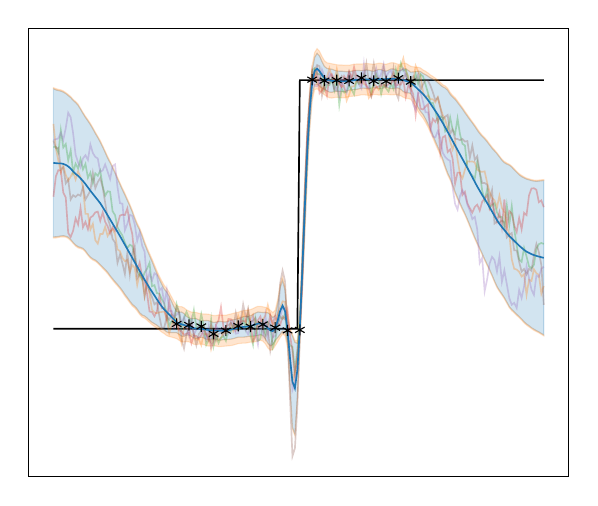 % This file was created with tikzplotlib v0.10.1.
\begin{tikzpicture}

\definecolor{crimson2143940}{RGB}{214,39,40}
\definecolor{darkgray176}{RGB}{176,176,176}
\definecolor{darkorange25512714}{RGB}{255,127,14}
\definecolor{forestgreen4416044}{RGB}{44,160,44}
\definecolor{lightgray204}{RGB}{204,204,204}
\definecolor{mediumpurple148103189}{RGB}{148,103,189}
\definecolor{sienna1408675}{RGB}{140,86,75}
\definecolor{steelblue31119180}{RGB}{31,119,180}

\begin{axis}[
legend cell align={left},
legend style={
  fill opacity=0.8,
  draw opacity=1,
  text opacity=1,
  at={(0.03,0.03)},
  anchor=south west,
  draw=lightgray204
},
ticks=none,
tick align=outside,
tick pos=left,
%title={Heaviside},
x grid style={darkgray176},
xmin=-1.1, xmax=1.09,
xtick style={color=black},
y grid style={darkgray176},
ymin=-0.595, ymax=1.209,
ytick style={color=black}
]
\addplot [semithick, black]
table {%
-1 0
-0.01 0
0 1
0.99 1
};
% \addlegendentry{True Func.}
\path [draw=steelblue31119180, fill=steelblue31119180, opacity=0.2]
(axis cs:-1,0.965)
--(axis cs:-1,0.369)
--(axis cs:-0.99,0.37)
--(axis cs:-0.98,0.371)
--(axis cs:-0.97,0.373)
--(axis cs:-0.96,0.374)
--(axis cs:-0.95,0.372)
--(axis cs:-0.94,0.368)
--(axis cs:-0.93,0.359)
--(axis cs:-0.92,0.347)
--(axis cs:-0.91,0.337)
--(axis cs:-0.9,0.33)
--(axis cs:-0.89,0.327)
--(axis cs:-0.88,0.323)
--(axis cs:-0.87,0.313)
--(axis cs:-0.86,0.299)
--(axis cs:-0.85,0.288)
--(axis cs:-0.84,0.281)
--(axis cs:-0.83,0.276)
--(axis cs:-0.82,0.268)
--(axis cs:-0.81,0.258)
--(axis cs:-0.8,0.248)
--(axis cs:-0.79,0.238)
--(axis cs:-0.78,0.227)
--(axis cs:-0.77,0.213)
--(axis cs:-0.76,0.201)
--(axis cs:-0.75,0.189)
--(axis cs:-0.74,0.178)
--(axis cs:-0.73,0.166)
--(axis cs:-0.72,0.153)
--(axis cs:-0.71,0.138)
--(axis cs:-0.7,0.125)
--(axis cs:-0.69,0.111)
--(axis cs:-0.68,0.098)
--(axis cs:-0.67,0.09)
--(axis cs:-0.66,0.079)
--(axis cs:-0.65,0.064)
--(axis cs:-0.64,0.055)
--(axis cs:-0.63,0.051)
--(axis cs:-0.62,0.043)
--(axis cs:-0.61,0.034)
--(axis cs:-0.6,0.026)
--(axis cs:-0.59,0.02)
--(axis cs:-0.58,0.014)
--(axis cs:-0.57,0.006)
--(axis cs:-0.56,-5.814e-05)
--(axis cs:-0.55,-0.005)
--(axis cs:-0.54,-0.013)
--(axis cs:-0.53,-0.016)
--(axis cs:-0.52,-0.016)
--(axis cs:-0.51,-0.016)
--(axis cs:-0.5,-0.016)
--(axis cs:-0.49,-0.023)
--(axis cs:-0.48,-0.03)
--(axis cs:-0.47,-0.031)
--(axis cs:-0.46,-0.026)
--(axis cs:-0.45,-0.025)
--(axis cs:-0.44,-0.031)
--(axis cs:-0.43,-0.037)
--(axis cs:-0.42,-0.039)
--(axis cs:-0.41,-0.036)
--(axis cs:-0.4,-0.034)
--(axis cs:-0.39,-0.037)
--(axis cs:-0.38,-0.042)
--(axis cs:-0.37,-0.044)
--(axis cs:-0.36,-0.042)
--(axis cs:-0.35,-0.041)
--(axis cs:-0.34,-0.043)
--(axis cs:-0.33,-0.046)
--(axis cs:-0.32,-0.046)
--(axis cs:-0.31,-0.044)
--(axis cs:-0.3,-0.043)
--(axis cs:-0.29,-0.043)
--(axis cs:-0.28,-0.042)
--(axis cs:-0.27,-0.04)
--(axis cs:-0.26,-0.037)
--(axis cs:-0.25,-0.034)
--(axis cs:-0.24,-0.034)
--(axis cs:-0.23,-0.034)
--(axis cs:-0.22,-0.033)
--(axis cs:-0.21,-0.031)
--(axis cs:-0.2,-0.03)
--(axis cs:-0.19,-0.03)
--(axis cs:-0.18,-0.029)
--(axis cs:-0.17,-0.027)
--(axis cs:-0.16,-0.024)
--(axis cs:-0.15,-0.027)
--(axis cs:-0.14,-0.04)
--(axis cs:-0.13,-0.058)
--(axis cs:-0.12,-0.069)
--(axis cs:-0.11,-0.064)
--(axis cs:-0.1,-0.047)
--(axis cs:-0.09,-0.036)
--(axis cs:-0.08,-0.023)
--(axis cs:-0.07,-0.01)
--(axis cs:-0.06,-0.013)
--(axis cs:-0.05,-0.055)
--(axis cs:-0.04,-0.226)
--(axis cs:-0.03,-0.397)
--(axis cs:-0.02,-0.424)
--(axis cs:-0.01,-0.274)
--(axis cs:8.941e-10,-0.044)
--(axis cs:0.01,0.15)
--(axis cs:0.02,0.381)
--(axis cs:0.03,0.617)
--(axis cs:0.04,0.813)
--(axis cs:0.05,0.938)
--(axis cs:0.06,0.983)
--(axis cs:0.07,0.984)
--(axis cs:0.08,0.975)
--(axis cs:0.09,0.969)
--(axis cs:0.1,0.963)
--(axis cs:0.11,0.957)
--(axis cs:0.12,0.952)
--(axis cs:0.13,0.951)
--(axis cs:0.14,0.954)
--(axis cs:0.15,0.955)
--(axis cs:0.16,0.955)
--(axis cs:0.17,0.954)
--(axis cs:0.18,0.954)
--(axis cs:0.19,0.957)
--(axis cs:0.2,0.96)
--(axis cs:0.21,0.961)
--(axis cs:0.22,0.962)
--(axis cs:0.23,0.963)
--(axis cs:0.24,0.965)
--(axis cs:0.25,0.968)
--(axis cs:0.26,0.968)
--(axis cs:0.27,0.966)
--(axis cs:0.28,0.965)
--(axis cs:0.29,0.968)
--(axis cs:0.3,0.97)
--(axis cs:0.31,0.969)
--(axis cs:0.32,0.966)
--(axis cs:0.33,0.966)
--(axis cs:0.34,0.969)
--(axis cs:0.35,0.971)
--(axis cs:0.36,0.969)
--(axis cs:0.37,0.966)
--(axis cs:0.38,0.967)
--(axis cs:0.39,0.969)
--(axis cs:0.4,0.968)
--(axis cs:0.41,0.963)
--(axis cs:0.42,0.954)
--(axis cs:0.43,0.949)
--(axis cs:0.44,0.949)
--(axis cs:0.45,0.947)
--(axis cs:0.46,0.93)
--(axis cs:0.47,0.91)
--(axis cs:0.48,0.89)
--(axis cs:0.49,0.874)
--(axis cs:0.5,0.862)
--(axis cs:0.51,0.844)
--(axis cs:0.52,0.824)
--(axis cs:0.53,0.802)
--(axis cs:0.54,0.778)
--(axis cs:0.55,0.754)
--(axis cs:0.56,0.731)
--(axis cs:0.57,0.708)
--(axis cs:0.58,0.682)
--(axis cs:0.59,0.652)
--(axis cs:0.6,0.626)
--(axis cs:0.61,0.605)
--(axis cs:0.62,0.579)
--(axis cs:0.63,0.551)
--(axis cs:0.64,0.527)
--(axis cs:0.65,0.505)
--(axis cs:0.66,0.483)
--(axis cs:0.67,0.463)
--(axis cs:0.68,0.44)
--(axis cs:0.69,0.416)
--(axis cs:0.7,0.391)
--(axis cs:0.71,0.367)
--(axis cs:0.72,0.345)
--(axis cs:0.73,0.324)
--(axis cs:0.74,0.302)
--(axis cs:0.75,0.28)
--(axis cs:0.76,0.259)
--(axis cs:0.77,0.238)
--(axis cs:0.78,0.216)
--(axis cs:0.79,0.192)
--(axis cs:0.8,0.17)
--(axis cs:0.81,0.154)
--(axis cs:0.82,0.14)
--(axis cs:0.83,0.125)
--(axis cs:0.84,0.107)
--(axis cs:0.85,0.089)
--(axis cs:0.86,0.077)
--(axis cs:0.87,0.068)
--(axis cs:0.88,0.058)
--(axis cs:0.89,0.049)
--(axis cs:0.9,0.039)
--(axis cs:0.91,0.028)
--(axis cs:0.92,0.019)
--(axis cs:0.93,0.012)
--(axis cs:0.94,0.004)
--(axis cs:0.95,-0.002)
--(axis cs:0.96,-0.008)
--(axis cs:0.97,-0.013)
--(axis cs:0.98,-0.019)
--(axis cs:0.99,-0.025)
--(axis cs:0.99,0.596)
--(axis cs:0.99,0.596)
--(axis cs:0.98,0.595)
--(axis cs:0.97,0.594)
--(axis cs:0.96,0.593)
--(axis cs:0.95,0.594)
--(axis cs:0.94,0.596)
--(axis cs:0.93,0.599)
--(axis cs:0.92,0.602)
--(axis cs:0.91,0.607)
--(axis cs:0.9,0.612)
--(axis cs:0.89,0.619)
--(axis cs:0.88,0.629)
--(axis cs:0.87,0.639)
--(axis cs:0.86,0.65)
--(axis cs:0.85,0.658)
--(axis cs:0.84,0.662)
--(axis cs:0.83,0.668)
--(axis cs:0.82,0.678)
--(axis cs:0.81,0.691)
--(axis cs:0.8,0.704)
--(axis cs:0.79,0.715)
--(axis cs:0.78,0.726)
--(axis cs:0.77,0.739)
--(axis cs:0.76,0.752)
--(axis cs:0.75,0.764)
--(axis cs:0.74,0.774)
--(axis cs:0.73,0.785)
--(axis cs:0.72,0.799)
--(axis cs:0.71,0.814)
--(axis cs:0.7,0.828)
--(axis cs:0.69,0.841)
--(axis cs:0.68,0.855)
--(axis cs:0.67,0.869)
--(axis cs:0.66,0.884)
--(axis cs:0.65,0.897)
--(axis cs:0.64,0.91)
--(axis cs:0.63,0.923)
--(axis cs:0.62,0.932)
--(axis cs:0.61,0.943)
--(axis cs:0.6,0.959)
--(axis cs:0.59,0.968)
--(axis cs:0.58,0.973)
--(axis cs:0.57,0.981)
--(axis cs:0.56,0.99)
--(axis cs:0.55,0.998)
--(axis cs:0.54,1.004)
--(axis cs:0.53,1.009)
--(axis cs:0.52,1.016)
--(axis cs:0.51,1.022)
--(axis cs:0.5,1.027)
--(axis cs:0.49,1.034)
--(axis cs:0.48,1.036)
--(axis cs:0.47,1.034)
--(axis cs:0.46,1.033)
--(axis cs:0.45,1.032)
--(axis cs:0.44,1.039)
--(axis cs:0.43,1.046)
--(axis cs:0.42,1.045)
--(axis cs:0.41,1.039)
--(axis cs:0.4,1.037)
--(axis cs:0.39,1.04)
--(axis cs:0.38,1.045)
--(axis cs:0.37,1.045)
--(axis cs:0.36,1.04)
--(axis cs:0.35,1.036)
--(axis cs:0.34,1.038)
--(axis cs:0.33,1.042)
--(axis cs:0.32,1.043)
--(axis cs:0.31,1.039)
--(axis cs:0.3,1.036)
--(axis cs:0.29,1.037)
--(axis cs:0.28,1.04)
--(axis cs:0.27,1.041)
--(axis cs:0.26,1.039)
--(axis cs:0.25,1.038)
--(axis cs:0.24,1.039)
--(axis cs:0.23,1.039)
--(axis cs:0.22,1.038)
--(axis cs:0.21,1.036)
--(axis cs:0.2,1.034)
--(axis cs:0.19,1.034)
--(axis cs:0.18,1.035)
--(axis cs:0.17,1.036)
--(axis cs:0.16,1.036)
--(axis cs:0.15,1.037)
--(axis cs:0.14,1.04)
--(axis cs:0.13,1.044)
--(axis cs:0.12,1.045)
--(axis cs:0.11,1.047)
--(axis cs:0.1,1.055)
--(axis cs:0.09,1.074)
--(axis cs:0.08,1.097)
--(axis cs:0.07,1.108)
--(axis cs:0.06,1.091)
--(axis cs:0.05,1.038)
--(axis cs:0.04,0.949)
--(axis cs:0.03,0.803)
--(axis cs:0.02,0.586)
--(axis cs:0.01,0.318)
--(axis cs:8.941e-10,0.05)
--(axis cs:-0.01,-0.059)
--(axis cs:-0.02,-0.055)
--(axis cs:-0.03,-0.029)
--(axis cs:-0.04,-0.01)
--(axis cs:-0.05,0.04)
--(axis cs:-0.06,0.154)
--(axis cs:-0.07,0.195)
--(axis cs:-0.08,0.164)
--(axis cs:-0.09,0.1)
--(axis cs:-0.1,0.052)
--(axis cs:-0.11,0.045)
--(axis cs:-0.12,0.056)
--(axis cs:-0.13,0.064)
--(axis cs:-0.14,0.065)
--(axis cs:-0.15,0.065)
--(axis cs:-0.16,0.066)
--(axis cs:-0.17,0.067)
--(axis cs:-0.18,0.063)
--(axis cs:-0.19,0.057)
--(axis cs:-0.2,0.052)
--(axis cs:-0.21,0.05)
--(axis cs:-0.22,0.049)
--(axis cs:-0.23,0.048)
--(axis cs:-0.24,0.044)
--(axis cs:-0.25,0.04)
--(axis cs:-0.26,0.038)
--(axis cs:-0.27,0.036)
--(axis cs:-0.28,0.034)
--(axis cs:-0.29,0.03)
--(axis cs:-0.3,0.027)
--(axis cs:-0.31,0.027)
--(axis cs:-0.32,0.029)
--(axis cs:-0.33,0.029)
--(axis cs:-0.34,0.026)
--(axis cs:-0.35,0.025)
--(axis cs:-0.36,0.028)
--(axis cs:-0.37,0.032)
--(axis cs:-0.38,0.033)
--(axis cs:-0.39,0.032)
--(axis cs:-0.4,0.032)
--(axis cs:-0.41,0.035)
--(axis cs:-0.42,0.04)
--(axis cs:-0.43,0.041)
--(axis cs:-0.44,0.04)
--(axis cs:-0.45,0.043)
--(axis cs:-0.46,0.05)
--(axis cs:-0.47,0.061)
--(axis cs:-0.48,0.067)
--(axis cs:-0.49,0.066)
--(axis cs:-0.5,0.069)
--(axis cs:-0.51,0.087)
--(axis cs:-0.52,0.108)
--(axis cs:-0.53,0.13)
--(axis cs:-0.54,0.147)
--(axis cs:-0.55,0.159)
--(axis cs:-0.56,0.178)
--(axis cs:-0.57,0.199)
--(axis cs:-0.58,0.221)
--(axis cs:-0.59,0.246)
--(axis cs:-0.6,0.271)
--(axis cs:-0.61,0.294)
--(axis cs:-0.62,0.317)
--(axis cs:-0.63,0.342)
--(axis cs:-0.64,0.372)
--(axis cs:-0.65,0.397)
--(axis cs:-0.66,0.417)
--(axis cs:-0.67,0.442)
--(axis cs:-0.68,0.47)
--(axis cs:-0.69,0.494)
--(axis cs:-0.7,0.516)
--(axis cs:-0.71,0.538)
--(axis cs:-0.72,0.559)
--(axis cs:-0.73,0.581)
--(axis cs:-0.74,0.603)
--(axis cs:-0.75,0.626)
--(axis cs:-0.76,0.648)
--(axis cs:-0.77,0.668)
--(axis cs:-0.78,0.687)
--(axis cs:-0.79,0.709)
--(axis cs:-0.8,0.731)
--(axis cs:-0.81,0.751)
--(axis cs:-0.82,0.769)
--(axis cs:-0.83,0.786)
--(axis cs:-0.84,0.804)
--(axis cs:-0.85,0.821)
--(axis cs:-0.86,0.836)
--(axis cs:-0.87,0.85)
--(axis cs:-0.88,0.866)
--(axis cs:-0.89,0.883)
--(axis cs:-0.9,0.899)
--(axis cs:-0.91,0.91)
--(axis cs:-0.92,0.919)
--(axis cs:-0.93,0.93)
--(axis cs:-0.94,0.938)
--(axis cs:-0.95,0.946)
--(axis cs:-0.96,0.952)
--(axis cs:-0.97,0.956)
--(axis cs:-0.98,0.958)
--(axis cs:-0.99,0.961)
--(axis cs:-1,0.965)
--cycle;
\addlegendimage{area legend, draw=steelblue31119180, fill=steelblue31119180, opacity=0.2}
% \addlegendentry{Epistemic}

\path [draw=darkorange25512714, fill=darkorange25512714, opacity=0.2]
(axis cs:-1,0.365)
--(axis cs:-1,0.369)
--(axis cs:-0.99,0.37)
--(axis cs:-0.98,0.371)
--(axis cs:-0.97,0.373)
--(axis cs:-0.96,0.374)
--(axis cs:-0.95,0.372)
--(axis cs:-0.94,0.368)
--(axis cs:-0.93,0.359)
--(axis cs:-0.92,0.347)
--(axis cs:-0.91,0.337)
--(axis cs:-0.9,0.33)
--(axis cs:-0.89,0.327)
--(axis cs:-0.88,0.323)
--(axis cs:-0.87,0.313)
--(axis cs:-0.86,0.299)
--(axis cs:-0.85,0.288)
--(axis cs:-0.84,0.281)
--(axis cs:-0.83,0.276)
--(axis cs:-0.82,0.268)
--(axis cs:-0.81,0.258)
--(axis cs:-0.8,0.248)
--(axis cs:-0.79,0.238)
--(axis cs:-0.78,0.227)
--(axis cs:-0.77,0.213)
--(axis cs:-0.76,0.201)
--(axis cs:-0.75,0.189)
--(axis cs:-0.74,0.178)
--(axis cs:-0.73,0.166)
--(axis cs:-0.72,0.153)
--(axis cs:-0.71,0.138)
--(axis cs:-0.7,0.125)
--(axis cs:-0.69,0.111)
--(axis cs:-0.68,0.098)
--(axis cs:-0.67,0.09)
--(axis cs:-0.66,0.079)
--(axis cs:-0.65,0.064)
--(axis cs:-0.64,0.055)
--(axis cs:-0.63,0.051)
--(axis cs:-0.62,0.043)
--(axis cs:-0.61,0.034)
--(axis cs:-0.6,0.026)
--(axis cs:-0.59,0.02)
--(axis cs:-0.58,0.014)
--(axis cs:-0.57,0.006)
--(axis cs:-0.56,-5.814e-05)
--(axis cs:-0.55,-0.005)
--(axis cs:-0.54,-0.013)
--(axis cs:-0.53,-0.016)
--(axis cs:-0.52,-0.016)
--(axis cs:-0.51,-0.016)
--(axis cs:-0.5,-0.016)
--(axis cs:-0.49,-0.023)
--(axis cs:-0.48,-0.03)
--(axis cs:-0.47,-0.031)
--(axis cs:-0.46,-0.026)
--(axis cs:-0.45,-0.025)
--(axis cs:-0.44,-0.031)
--(axis cs:-0.43,-0.037)
--(axis cs:-0.42,-0.039)
--(axis cs:-0.41,-0.036)
--(axis cs:-0.4,-0.034)
--(axis cs:-0.39,-0.037)
--(axis cs:-0.38,-0.042)
--(axis cs:-0.37,-0.044)
--(axis cs:-0.36,-0.042)
--(axis cs:-0.35,-0.041)
--(axis cs:-0.34,-0.043)
--(axis cs:-0.33,-0.046)
--(axis cs:-0.32,-0.046)
--(axis cs:-0.31,-0.044)
--(axis cs:-0.3,-0.043)
--(axis cs:-0.29,-0.043)
--(axis cs:-0.28,-0.042)
--(axis cs:-0.27,-0.04)
--(axis cs:-0.26,-0.037)
--(axis cs:-0.25,-0.034)
--(axis cs:-0.24,-0.034)
--(axis cs:-0.23,-0.034)
--(axis cs:-0.22,-0.033)
--(axis cs:-0.21,-0.031)
--(axis cs:-0.2,-0.03)
--(axis cs:-0.19,-0.03)
--(axis cs:-0.18,-0.029)
--(axis cs:-0.17,-0.027)
--(axis cs:-0.16,-0.024)
--(axis cs:-0.15,-0.027)
--(axis cs:-0.14,-0.04)
--(axis cs:-0.13,-0.058)
--(axis cs:-0.12,-0.069)
--(axis cs:-0.11,-0.064)
--(axis cs:-0.1,-0.047)
--(axis cs:-0.09,-0.036)
--(axis cs:-0.08,-0.023)
--(axis cs:-0.07,-0.01)
--(axis cs:-0.06,-0.013)
--(axis cs:-0.05,-0.055)
--(axis cs:-0.04,-0.226)
--(axis cs:-0.03,-0.397)
--(axis cs:-0.02,-0.424)
--(axis cs:-0.01,-0.274)
--(axis cs:8.941e-10,-0.044)
--(axis cs:0.01,0.15)
--(axis cs:0.02,0.381)
--(axis cs:0.03,0.617)
--(axis cs:0.04,0.813)
--(axis cs:0.05,0.938)
--(axis cs:0.06,0.983)
--(axis cs:0.07,0.984)
--(axis cs:0.08,0.975)
--(axis cs:0.09,0.969)
--(axis cs:0.1,0.963)
--(axis cs:0.11,0.957)
--(axis cs:0.12,0.952)
--(axis cs:0.13,0.951)
--(axis cs:0.14,0.954)
--(axis cs:0.15,0.955)
--(axis cs:0.16,0.955)
--(axis cs:0.17,0.954)
--(axis cs:0.18,0.954)
--(axis cs:0.19,0.957)
--(axis cs:0.2,0.96)
--(axis cs:0.21,0.961)
--(axis cs:0.22,0.962)
--(axis cs:0.23,0.963)
--(axis cs:0.24,0.965)
--(axis cs:0.25,0.968)
--(axis cs:0.26,0.968)
--(axis cs:0.27,0.966)
--(axis cs:0.28,0.965)
--(axis cs:0.29,0.968)
--(axis cs:0.3,0.97)
--(axis cs:0.31,0.969)
--(axis cs:0.32,0.966)
--(axis cs:0.33,0.966)
--(axis cs:0.34,0.969)
--(axis cs:0.35,0.971)
--(axis cs:0.36,0.969)
--(axis cs:0.37,0.966)
--(axis cs:0.38,0.967)
--(axis cs:0.39,0.969)
--(axis cs:0.4,0.968)
--(axis cs:0.41,0.963)
--(axis cs:0.42,0.954)
--(axis cs:0.43,0.949)
--(axis cs:0.44,0.949)
--(axis cs:0.45,0.947)
--(axis cs:0.46,0.93)
--(axis cs:0.47,0.91)
--(axis cs:0.48,0.89)
--(axis cs:0.49,0.874)
--(axis cs:0.5,0.862)
--(axis cs:0.51,0.844)
--(axis cs:0.52,0.824)
--(axis cs:0.53,0.802)
--(axis cs:0.54,0.778)
--(axis cs:0.55,0.754)
--(axis cs:0.56,0.731)
--(axis cs:0.57,0.708)
--(axis cs:0.58,0.682)
--(axis cs:0.59,0.652)
--(axis cs:0.6,0.626)
--(axis cs:0.61,0.605)
--(axis cs:0.62,0.579)
--(axis cs:0.63,0.551)
--(axis cs:0.64,0.527)
--(axis cs:0.65,0.505)
--(axis cs:0.66,0.483)
--(axis cs:0.67,0.463)
--(axis cs:0.68,0.44)
--(axis cs:0.69,0.416)
--(axis cs:0.7,0.391)
--(axis cs:0.71,0.367)
--(axis cs:0.72,0.345)
--(axis cs:0.73,0.324)
--(axis cs:0.74,0.302)
--(axis cs:0.75,0.28)
--(axis cs:0.76,0.259)
--(axis cs:0.77,0.238)
--(axis cs:0.78,0.216)
--(axis cs:0.79,0.192)
--(axis cs:0.8,0.17)
--(axis cs:0.81,0.154)
--(axis cs:0.82,0.14)
--(axis cs:0.83,0.125)
--(axis cs:0.84,0.107)
--(axis cs:0.85,0.089)
--(axis cs:0.86,0.077)
--(axis cs:0.87,0.068)
--(axis cs:0.88,0.058)
--(axis cs:0.89,0.049)
--(axis cs:0.9,0.039)
--(axis cs:0.91,0.028)
--(axis cs:0.92,0.019)
--(axis cs:0.93,0.012)
--(axis cs:0.94,0.004)
--(axis cs:0.95,-0.002)
--(axis cs:0.96,-0.008)
--(axis cs:0.97,-0.013)
--(axis cs:0.98,-0.019)
--(axis cs:0.99,-0.025)
--(axis cs:0.99,-0.029)
--(axis cs:0.99,-0.029)
--(axis cs:0.98,-0.023)
--(axis cs:0.97,-0.017)
--(axis cs:0.96,-0.012)
--(axis cs:0.95,-0.007)
--(axis cs:0.94,-0.0)
--(axis cs:0.93,0.007)
--(axis cs:0.92,0.014)
--(axis cs:0.91,0.023)
--(axis cs:0.9,0.034)
--(axis cs:0.89,0.044)
--(axis cs:0.88,0.053)
--(axis cs:0.87,0.063)
--(axis cs:0.86,0.072)
--(axis cs:0.85,0.084)
--(axis cs:0.84,0.102)
--(axis cs:0.83,0.12)
--(axis cs:0.82,0.135)
--(axis cs:0.81,0.149)
--(axis cs:0.8,0.165)
--(axis cs:0.79,0.187)
--(axis cs:0.78,0.211)
--(axis cs:0.77,0.233)
--(axis cs:0.76,0.254)
--(axis cs:0.75,0.275)
--(axis cs:0.74,0.297)
--(axis cs:0.73,0.319)
--(axis cs:0.72,0.339)
--(axis cs:0.71,0.361)
--(axis cs:0.7,0.385)
--(axis cs:0.69,0.41)
--(axis cs:0.68,0.434)
--(axis cs:0.67,0.457)
--(axis cs:0.66,0.477)
--(axis cs:0.65,0.499)
--(axis cs:0.64,0.52)
--(axis cs:0.63,0.544)
--(axis cs:0.62,0.572)
--(axis cs:0.61,0.598)
--(axis cs:0.6,0.618)
--(axis cs:0.59,0.644)
--(axis cs:0.58,0.673)
--(axis cs:0.57,0.699)
--(axis cs:0.56,0.721)
--(axis cs:0.55,0.743)
--(axis cs:0.54,0.767)
--(axis cs:0.53,0.79)
--(axis cs:0.52,0.811)
--(axis cs:0.51,0.83)
--(axis cs:0.5,0.847)
--(axis cs:0.49,0.859)
--(axis cs:0.48,0.874)
--(axis cs:0.47,0.892)
--(axis cs:0.46,0.909)
--(axis cs:0.45,0.923)
--(axis cs:0.44,0.926)
--(axis cs:0.43,0.927)
--(axis cs:0.42,0.931)
--(axis cs:0.41,0.937)
--(axis cs:0.4,0.94)
--(axis cs:0.39,0.942)
--(axis cs:0.38,0.941)
--(axis cs:0.37,0.941)
--(axis cs:0.36,0.942)
--(axis cs:0.35,0.943)
--(axis cs:0.34,0.942)
--(axis cs:0.33,0.941)
--(axis cs:0.32,0.94)
--(axis cs:0.31,0.942)
--(axis cs:0.3,0.942)
--(axis cs:0.29,0.941)
--(axis cs:0.28,0.939)
--(axis cs:0.27,0.94)
--(axis cs:0.26,0.941)
--(axis cs:0.25,0.941)
--(axis cs:0.24,0.939)
--(axis cs:0.23,0.937)
--(axis cs:0.22,0.936)
--(axis cs:0.21,0.935)
--(axis cs:0.2,0.934)
--(axis cs:0.19,0.931)
--(axis cs:0.18,0.929)
--(axis cs:0.17,0.929)
--(axis cs:0.16,0.93)
--(axis cs:0.15,0.931)
--(axis cs:0.14,0.93)
--(axis cs:0.13,0.928)
--(axis cs:0.12,0.929)
--(axis cs:0.11,0.934)
--(axis cs:0.1,0.941)
--(axis cs:0.09,0.948)
--(axis cs:0.08,0.957)
--(axis cs:0.07,0.965)
--(axis cs:0.06,0.962)
--(axis cs:0.05,0.916)
--(axis cs:0.04,0.796)
--(axis cs:0.03,0.603)
--(axis cs:0.02,0.369)
--(axis cs:0.01,0.136)
--(axis cs:8.941e-10,-0.067)
--(axis cs:-0.01,-0.285)
--(axis cs:-0.02,-0.431)
--(axis cs:-0.03,-0.404)
--(axis cs:-0.04,-0.237)
--(axis cs:-0.05,-0.077)
--(axis cs:-0.06,-0.028)
--(axis cs:-0.07,-0.022)
--(axis cs:-0.08,-0.036)
--(axis cs:-0.09,-0.053)
--(axis cs:-0.1,-0.069)
--(axis cs:-0.11,-0.084)
--(axis cs:-0.12,-0.087)
--(axis cs:-0.13,-0.077)
--(axis cs:-0.14,-0.061)
--(axis cs:-0.15,-0.05)
--(axis cs:-0.16,-0.047)
--(axis cs:-0.17,-0.049)
--(axis cs:-0.18,-0.052)
--(axis cs:-0.19,-0.054)
--(axis cs:-0.2,-0.054)
--(axis cs:-0.21,-0.056)
--(axis cs:-0.22,-0.058)
--(axis cs:-0.23,-0.058)
--(axis cs:-0.24,-0.059)
--(axis cs:-0.25,-0.06)
--(axis cs:-0.26,-0.063)
--(axis cs:-0.27,-0.066)
--(axis cs:-0.28,-0.068)
--(axis cs:-0.29,-0.069)
--(axis cs:-0.3,-0.07)
--(axis cs:-0.31,-0.071)
--(axis cs:-0.32,-0.072)
--(axis cs:-0.33,-0.072)
--(axis cs:-0.34,-0.07)
--(axis cs:-0.35,-0.069)
--(axis cs:-0.36,-0.069)
--(axis cs:-0.37,-0.07)
--(axis cs:-0.38,-0.068)
--(axis cs:-0.39,-0.064)
--(axis cs:-0.4,-0.062)
--(axis cs:-0.41,-0.062)
--(axis cs:-0.42,-0.064)
--(axis cs:-0.43,-0.063)
--(axis cs:-0.44,-0.057)
--(axis cs:-0.45,-0.053)
--(axis cs:-0.46,-0.052)
--(axis cs:-0.47,-0.054)
--(axis cs:-0.48,-0.052)
--(axis cs:-0.49,-0.047)
--(axis cs:-0.5,-0.04)
--(axis cs:-0.51,-0.037)
--(axis cs:-0.52,-0.034)
--(axis cs:-0.53,-0.032)
--(axis cs:-0.54,-0.028)
--(axis cs:-0.55,-0.02)
--(axis cs:-0.56,-0.014)
--(axis cs:-0.57,-0.006)
--(axis cs:-0.58,0.002)
--(axis cs:-0.59,0.009)
--(axis cs:-0.6,0.016)
--(axis cs:-0.61,0.025)
--(axis cs:-0.62,0.034)
--(axis cs:-0.63,0.042)
--(axis cs:-0.64,0.047)
--(axis cs:-0.65,0.057)
--(axis cs:-0.66,0.071)
--(axis cs:-0.67,0.083)
--(axis cs:-0.68,0.091)
--(axis cs:-0.69,0.104)
--(axis cs:-0.7,0.118)
--(axis cs:-0.71,0.131)
--(axis cs:-0.72,0.146)
--(axis cs:-0.73,0.16)
--(axis cs:-0.74,0.172)
--(axis cs:-0.75,0.183)
--(axis cs:-0.76,0.195)
--(axis cs:-0.77,0.208)
--(axis cs:-0.78,0.221)
--(axis cs:-0.79,0.232)
--(axis cs:-0.8,0.242)
--(axis cs:-0.81,0.253)
--(axis cs:-0.82,0.263)
--(axis cs:-0.83,0.271)
--(axis cs:-0.84,0.276)
--(axis cs:-0.85,0.283)
--(axis cs:-0.86,0.295)
--(axis cs:-0.87,0.308)
--(axis cs:-0.88,0.318)
--(axis cs:-0.89,0.322)
--(axis cs:-0.9,0.325)
--(axis cs:-0.91,0.332)
--(axis cs:-0.92,0.343)
--(axis cs:-0.93,0.354)
--(axis cs:-0.94,0.363)
--(axis cs:-0.95,0.368)
--(axis cs:-0.96,0.369)
--(axis cs:-0.97,0.369)
--(axis cs:-0.98,0.367)
--(axis cs:-0.99,0.365)
--(axis cs:-1,0.365)
--cycle;
\addlegendimage{area legend, draw=darkorange25512714, fill=darkorange25512714, opacity=0.2}
% \addlegendentry{Aleatoric}

\path [draw=darkorange25512714, fill=darkorange25512714, opacity=0.2]
(axis cs:-1,0.97)
--(axis cs:-1,0.965)
--(axis cs:-0.99,0.961)
--(axis cs:-0.98,0.958)
--(axis cs:-0.97,0.956)
--(axis cs:-0.96,0.952)
--(axis cs:-0.95,0.946)
--(axis cs:-0.94,0.938)
--(axis cs:-0.93,0.93)
--(axis cs:-0.92,0.919)
--(axis cs:-0.91,0.91)
--(axis cs:-0.9,0.899)
--(axis cs:-0.89,0.883)
--(axis cs:-0.88,0.866)
--(axis cs:-0.87,0.85)
--(axis cs:-0.86,0.836)
--(axis cs:-0.85,0.821)
--(axis cs:-0.84,0.804)
--(axis cs:-0.83,0.786)
--(axis cs:-0.82,0.769)
--(axis cs:-0.81,0.751)
--(axis cs:-0.8,0.731)
--(axis cs:-0.79,0.709)
--(axis cs:-0.78,0.687)
--(axis cs:-0.77,0.668)
--(axis cs:-0.76,0.648)
--(axis cs:-0.75,0.626)
--(axis cs:-0.74,0.603)
--(axis cs:-0.73,0.581)
--(axis cs:-0.72,0.559)
--(axis cs:-0.71,0.538)
--(axis cs:-0.7,0.516)
--(axis cs:-0.69,0.494)
--(axis cs:-0.68,0.47)
--(axis cs:-0.67,0.442)
--(axis cs:-0.66,0.417)
--(axis cs:-0.65,0.397)
--(axis cs:-0.64,0.372)
--(axis cs:-0.63,0.342)
--(axis cs:-0.62,0.317)
--(axis cs:-0.61,0.294)
--(axis cs:-0.6,0.271)
--(axis cs:-0.59,0.246)
--(axis cs:-0.58,0.221)
--(axis cs:-0.57,0.199)
--(axis cs:-0.56,0.178)
--(axis cs:-0.55,0.159)
--(axis cs:-0.54,0.147)
--(axis cs:-0.53,0.13)
--(axis cs:-0.52,0.108)
--(axis cs:-0.51,0.087)
--(axis cs:-0.5,0.069)
--(axis cs:-0.49,0.066)
--(axis cs:-0.48,0.067)
--(axis cs:-0.47,0.061)
--(axis cs:-0.46,0.05)
--(axis cs:-0.45,0.043)
--(axis cs:-0.44,0.04)
--(axis cs:-0.43,0.041)
--(axis cs:-0.42,0.04)
--(axis cs:-0.41,0.035)
--(axis cs:-0.4,0.032)
--(axis cs:-0.39,0.032)
--(axis cs:-0.38,0.033)
--(axis cs:-0.37,0.032)
--(axis cs:-0.36,0.028)
--(axis cs:-0.35,0.025)
--(axis cs:-0.34,0.026)
--(axis cs:-0.33,0.029)
--(axis cs:-0.32,0.029)
--(axis cs:-0.31,0.027)
--(axis cs:-0.3,0.027)
--(axis cs:-0.29,0.03)
--(axis cs:-0.28,0.034)
--(axis cs:-0.27,0.036)
--(axis cs:-0.26,0.038)
--(axis cs:-0.25,0.04)
--(axis cs:-0.24,0.044)
--(axis cs:-0.23,0.048)
--(axis cs:-0.22,0.049)
--(axis cs:-0.21,0.05)
--(axis cs:-0.2,0.052)
--(axis cs:-0.19,0.057)
--(axis cs:-0.18,0.063)
--(axis cs:-0.17,0.067)
--(axis cs:-0.16,0.066)
--(axis cs:-0.15,0.065)
--(axis cs:-0.14,0.065)
--(axis cs:-0.13,0.064)
--(axis cs:-0.12,0.056)
--(axis cs:-0.11,0.045)
--(axis cs:-0.1,0.052)
--(axis cs:-0.09,0.1)
--(axis cs:-0.08,0.164)
--(axis cs:-0.07,0.195)
--(axis cs:-0.06,0.154)
--(axis cs:-0.05,0.04)
--(axis cs:-0.04,-0.01)
--(axis cs:-0.03,-0.029)
--(axis cs:-0.02,-0.055)
--(axis cs:-0.01,-0.059)
--(axis cs:8.941e-10,0.05)
--(axis cs:0.01,0.318)
--(axis cs:0.02,0.586)
--(axis cs:0.03,0.803)
--(axis cs:0.04,0.949)
--(axis cs:0.05,1.038)
--(axis cs:0.06,1.091)
--(axis cs:0.07,1.108)
--(axis cs:0.08,1.097)
--(axis cs:0.09,1.074)
--(axis cs:0.1,1.055)
--(axis cs:0.11,1.047)
--(axis cs:0.12,1.045)
--(axis cs:0.13,1.044)
--(axis cs:0.14,1.04)
--(axis cs:0.15,1.037)
--(axis cs:0.16,1.036)
--(axis cs:0.17,1.036)
--(axis cs:0.18,1.035)
--(axis cs:0.19,1.034)
--(axis cs:0.2,1.034)
--(axis cs:0.21,1.036)
--(axis cs:0.22,1.038)
--(axis cs:0.23,1.039)
--(axis cs:0.24,1.039)
--(axis cs:0.25,1.038)
--(axis cs:0.26,1.039)
--(axis cs:0.27,1.041)
--(axis cs:0.28,1.04)
--(axis cs:0.29,1.037)
--(axis cs:0.3,1.036)
--(axis cs:0.31,1.039)
--(axis cs:0.32,1.043)
--(axis cs:0.33,1.042)
--(axis cs:0.34,1.038)
--(axis cs:0.35,1.036)
--(axis cs:0.36,1.04)
--(axis cs:0.37,1.045)
--(axis cs:0.38,1.045)
--(axis cs:0.39,1.04)
--(axis cs:0.4,1.037)
--(axis cs:0.41,1.039)
--(axis cs:0.42,1.045)
--(axis cs:0.43,1.046)
--(axis cs:0.44,1.039)
--(axis cs:0.45,1.032)
--(axis cs:0.46,1.033)
--(axis cs:0.47,1.034)
--(axis cs:0.48,1.036)
--(axis cs:0.49,1.034)
--(axis cs:0.5,1.027)
--(axis cs:0.51,1.022)
--(axis cs:0.52,1.016)
--(axis cs:0.53,1.009)
--(axis cs:0.54,1.004)
--(axis cs:0.55,0.998)
--(axis cs:0.56,0.99)
--(axis cs:0.57,0.981)
--(axis cs:0.58,0.973)
--(axis cs:0.59,0.968)
--(axis cs:0.6,0.959)
--(axis cs:0.61,0.943)
--(axis cs:0.62,0.932)
--(axis cs:0.63,0.923)
--(axis cs:0.64,0.91)
--(axis cs:0.65,0.897)
--(axis cs:0.66,0.884)
--(axis cs:0.67,0.869)
--(axis cs:0.68,0.855)
--(axis cs:0.69,0.841)
--(axis cs:0.7,0.828)
--(axis cs:0.71,0.814)
--(axis cs:0.72,0.799)
--(axis cs:0.73,0.785)
--(axis cs:0.74,0.774)
--(axis cs:0.75,0.764)
--(axis cs:0.76,0.752)
--(axis cs:0.77,0.739)
--(axis cs:0.78,0.726)
--(axis cs:0.79,0.715)
--(axis cs:0.8,0.704)
--(axis cs:0.81,0.691)
--(axis cs:0.82,0.678)
--(axis cs:0.83,0.668)
--(axis cs:0.84,0.662)
--(axis cs:0.85,0.658)
--(axis cs:0.86,0.65)
--(axis cs:0.87,0.639)
--(axis cs:0.88,0.629)
--(axis cs:0.89,0.619)
--(axis cs:0.9,0.612)
--(axis cs:0.91,0.607)
--(axis cs:0.92,0.602)
--(axis cs:0.93,0.599)
--(axis cs:0.94,0.596)
--(axis cs:0.95,0.594)
--(axis cs:0.96,0.593)
--(axis cs:0.97,0.594)
--(axis cs:0.98,0.595)
--(axis cs:0.99,0.596)
--(axis cs:0.99,0.6)
--(axis cs:0.99,0.6)
--(axis cs:0.98,0.599)
--(axis cs:0.97,0.598)
--(axis cs:0.96,0.597)
--(axis cs:0.95,0.598)
--(axis cs:0.94,0.6)
--(axis cs:0.93,0.603)
--(axis cs:0.92,0.606)
--(axis cs:0.91,0.611)
--(axis cs:0.9,0.617)
--(axis cs:0.89,0.624)
--(axis cs:0.88,0.633)
--(axis cs:0.87,0.644)
--(axis cs:0.86,0.654)
--(axis cs:0.85,0.662)
--(axis cs:0.84,0.667)
--(axis cs:0.83,0.673)
--(axis cs:0.82,0.682)
--(axis cs:0.81,0.695)
--(axis cs:0.8,0.708)
--(axis cs:0.79,0.72)
--(axis cs:0.78,0.731)
--(axis cs:0.77,0.744)
--(axis cs:0.76,0.758)
--(axis cs:0.75,0.769)
--(axis cs:0.74,0.779)
--(axis cs:0.73,0.791)
--(axis cs:0.72,0.805)
--(axis cs:0.71,0.82)
--(axis cs:0.7,0.833)
--(axis cs:0.69,0.847)
--(axis cs:0.68,0.861)
--(axis cs:0.67,0.875)
--(axis cs:0.66,0.89)
--(axis cs:0.65,0.903)
--(axis cs:0.64,0.917)
--(axis cs:0.63,0.93)
--(axis cs:0.62,0.939)
--(axis cs:0.61,0.951)
--(axis cs:0.6,0.967)
--(axis cs:0.59,0.977)
--(axis cs:0.58,0.982)
--(axis cs:0.57,0.991)
--(axis cs:0.56,1.0)
--(axis cs:0.55,1.008)
--(axis cs:0.54,1.015)
--(axis cs:0.53,1.021)
--(axis cs:0.52,1.029)
--(axis cs:0.51,1.036)
--(axis cs:0.5,1.041)
--(axis cs:0.49,1.049)
--(axis cs:0.48,1.052)
--(axis cs:0.47,1.052)
--(axis cs:0.46,1.054)
--(axis cs:0.45,1.056)
--(axis cs:0.44,1.062)
--(axis cs:0.43,1.068)
--(axis cs:0.42,1.068)
--(axis cs:0.41,1.065)
--(axis cs:0.4,1.064)
--(axis cs:0.39,1.067)
--(axis cs:0.38,1.07)
--(axis cs:0.37,1.07)
--(axis cs:0.36,1.067)
--(axis cs:0.35,1.064)
--(axis cs:0.34,1.065)
--(axis cs:0.33,1.068)
--(axis cs:0.32,1.068)
--(axis cs:0.31,1.066)
--(axis cs:0.3,1.064)
--(axis cs:0.29,1.065)
--(axis cs:0.28,1.066)
--(axis cs:0.27,1.067)
--(axis cs:0.26,1.066)
--(axis cs:0.25,1.065)
--(axis cs:0.24,1.065)
--(axis cs:0.23,1.065)
--(axis cs:0.22,1.064)
--(axis cs:0.21,1.062)
--(axis cs:0.2,1.06)
--(axis cs:0.19,1.06)
--(axis cs:0.18,1.06)
--(axis cs:0.17,1.061)
--(axis cs:0.16,1.061)
--(axis cs:0.15,1.062)
--(axis cs:0.14,1.064)
--(axis cs:0.13,1.066)
--(axis cs:0.12,1.068)
--(axis cs:0.11,1.07)
--(axis cs:0.1,1.078)
--(axis cs:0.09,1.095)
--(axis cs:0.08,1.116)
--(axis cs:0.07,1.127)
--(axis cs:0.06,1.111)
--(axis cs:0.05,1.059)
--(axis cs:0.04,0.966)
--(axis cs:0.03,0.816)
--(axis cs:0.02,0.598)
--(axis cs:0.01,0.332)
--(axis cs:8.941e-10,0.073)
--(axis cs:-0.01,-0.047)
--(axis cs:-0.02,-0.048)
--(axis cs:-0.03,-0.022)
--(axis cs:-0.04,0.001)
--(axis cs:-0.05,0.062)
--(axis cs:-0.06,0.169)
--(axis cs:-0.07,0.208)
--(axis cs:-0.08,0.177)
--(axis cs:-0.09,0.117)
--(axis cs:-0.1,0.074)
--(axis cs:-0.11,0.065)
--(axis cs:-0.12,0.074)
--(axis cs:-0.13,0.082)
--(axis cs:-0.14,0.086)
--(axis cs:-0.15,0.088)
--(axis cs:-0.16,0.09)
--(axis cs:-0.17,0.09)
--(axis cs:-0.18,0.086)
--(axis cs:-0.19,0.081)
--(axis cs:-0.2,0.077)
--(axis cs:-0.21,0.075)
--(axis cs:-0.22,0.074)
--(axis cs:-0.23,0.072)
--(axis cs:-0.24,0.07)
--(axis cs:-0.25,0.066)
--(axis cs:-0.26,0.064)
--(axis cs:-0.27,0.062)
--(axis cs:-0.28,0.059)
--(axis cs:-0.29,0.057)
--(axis cs:-0.3,0.054)
--(axis cs:-0.31,0.054)
--(axis cs:-0.32,0.055)
--(axis cs:-0.33,0.055)
--(axis cs:-0.34,0.053)
--(axis cs:-0.35,0.053)
--(axis cs:-0.36,0.055)
--(axis cs:-0.37,0.058)
--(axis cs:-0.38,0.059)
--(axis cs:-0.39,0.059)
--(axis cs:-0.4,0.06)
--(axis cs:-0.41,0.062)
--(axis cs:-0.42,0.065)
--(axis cs:-0.43,0.066)
--(axis cs:-0.44,0.067)
--(axis cs:-0.45,0.071)
--(axis cs:-0.46,0.076)
--(axis cs:-0.47,0.084)
--(axis cs:-0.48,0.089)
--(axis cs:-0.49,0.089)
--(axis cs:-0.5,0.093)
--(axis cs:-0.51,0.108)
--(axis cs:-0.52,0.127)
--(axis cs:-0.53,0.146)
--(axis cs:-0.54,0.162)
--(axis cs:-0.55,0.174)
--(axis cs:-0.56,0.192)
--(axis cs:-0.57,0.211)
--(axis cs:-0.58,0.233)
--(axis cs:-0.59,0.257)
--(axis cs:-0.6,0.281)
--(axis cs:-0.61,0.303)
--(axis cs:-0.62,0.326)
--(axis cs:-0.63,0.351)
--(axis cs:-0.64,0.38)
--(axis cs:-0.65,0.405)
--(axis cs:-0.66,0.425)
--(axis cs:-0.67,0.449)
--(axis cs:-0.68,0.477)
--(axis cs:-0.69,0.501)
--(axis cs:-0.7,0.523)
--(axis cs:-0.71,0.545)
--(axis cs:-0.72,0.565)
--(axis cs:-0.73,0.587)
--(axis cs:-0.74,0.61)
--(axis cs:-0.75,0.631)
--(axis cs:-0.76,0.653)
--(axis cs:-0.77,0.673)
--(axis cs:-0.78,0.693)
--(axis cs:-0.79,0.715)
--(axis cs:-0.8,0.736)
--(axis cs:-0.81,0.757)
--(axis cs:-0.82,0.774)
--(axis cs:-0.83,0.791)
--(axis cs:-0.84,0.809)
--(axis cs:-0.85,0.826)
--(axis cs:-0.86,0.841)
--(axis cs:-0.87,0.855)
--(axis cs:-0.88,0.87)
--(axis cs:-0.89,0.887)
--(axis cs:-0.9,0.904)
--(axis cs:-0.91,0.914)
--(axis cs:-0.92,0.923)
--(axis cs:-0.93,0.934)
--(axis cs:-0.94,0.943)
--(axis cs:-0.95,0.95)
--(axis cs:-0.96,0.957)
--(axis cs:-0.97,0.961)
--(axis cs:-0.98,0.963)
--(axis cs:-0.99,0.966)
--(axis cs:-1,0.97)
--cycle;

\addplot [draw=black, fill=black, mark=asterisk, only marks]
table{%
x  y
-0.5 0.019
-0.45 0.015
-0.4 0.009
-0.35 -0.021
-0.3 -0.008
-0.25 0.011
-0.2 0.008
-0.15 0.017
-0.1 0.004
-0.05 -0.007
-1.49e-09 -0.005
0.05 1.002
0.1 0.998
0.15 1.0
0.2 0.997
0.25 1.009
0.3 0.997
0.35 0.996
0.4 1.008
0.45 0.994
};
% \addlegendentry{Observed Data}
\addplot [semithick, darkorange25512714, opacity=0.3, forget plot]
table {%
-1 0.824
-0.99 0.726
-0.98 0.676
-0.97 0.629
-0.96 0.657
-0.95 0.619
-0.94 0.595
-0.93 0.612
-0.92 0.632
-0.91 0.6
-0.9 0.633
-0.89 0.61
-0.88 0.569
-0.87 0.462
-0.86 0.462
-0.85 0.399
-0.84 0.422
-0.83 0.356
-0.82 0.342
-0.81 0.381
-0.8 0.381
-0.79 0.41
-0.78 0.373
-0.77 0.391
-0.76 0.4
-0.75 0.381
-0.74 0.319
-0.73 0.312
-0.72 0.285
-0.71 0.271
-0.7 0.277
-0.69 0.228
-0.68 0.256
-0.67 0.245
-0.66 0.176
-0.65 0.222
-0.64 0.202
-0.63 0.132
-0.62 0.201
-0.6 0.076
-0.59 0.065
-0.58 0.062
-0.57 0.066
-0.55 0.069
-0.54 0.039
-0.53 -0.018
-0.52 0.016
-0.51 0.045
-0.5 0.04
-0.49 -0.026
-0.48 -0.059
-0.47 0.008
-0.45 -0.002
-0.44 -0.029
-0.43 -0.021
-0.42 -0.045
-0.41 -0.042
-0.4 -0.066
-0.39 -0.021
-0.38 -0.024
-0.37 -0.019
-0.36 -0.082
-0.34 -0.012
-0.33 -0.044
-0.32 -0.038
-0.31 -0.014
-0.3 -0.018
-0.29 -0.012
-0.28 0.023
-0.27 -0.011
-0.26 0.008
-0.25 0.053
-0.24 0.026
-0.23 0.065
-0.22 0.03
-0.21 0.002
-0.2 0.042
-0.19 0.057
-0.18 0.02
-0.17 0.017
-0.15 0.038
-0.14 0.052
-0.13 0.095
-0.12 0.051
-0.11 0.013
-0.1 0.027
-0.09 0.06
-0.08 0.083
-0.07 0.11
-0.06 0.108
-0.05 -0.007
-0.04 -0.14
-0.03 -0.212
-0.02 -0.173
-0.01 -0.128
0 0.02
0.01 0.235
0.03 0.712
0.04 0.903
0.05 0.993
0.06 1.037
0.07 0.986
0.08 0.983
0.09 0.96
0.1 0.992
0.11 1.012
0.12 1.048
0.13 1.014
0.14 0.992
0.15 1.045
0.16 0.993
0.17 0.973
0.18 0.978
0.19 0.918
0.2 0.941
0.21 0.975
0.22 0.975
0.23 0.997
0.24 0.986
0.25 1.003
0.26 0.985
0.27 0.979
0.28 0.929
0.29 0.944
0.3 0.986
0.31 0.976
0.32 0.962
0.33 0.975
0.34 0.974
0.35 0.988
0.36 1.004
0.37 1.01
0.38 1.028
0.39 0.994
0.4 1.057
0.41 1.055
0.42 1.088
0.43 1.038
0.44 1.016
0.45 0.957
0.46 0.998
0.47 1.058
0.48 1.035
0.49 1.018
0.5 0.951
0.51 0.929
0.52 0.939
0.53 0.924
0.54 0.923
0.55 0.911
0.56 0.932
0.57 0.891
0.58 0.86
0.59 0.842
0.6 0.802
0.61 0.753
0.62 0.721
0.63 0.756
0.64 0.681
0.65 0.622
0.66 0.605
0.68 0.674
0.69 0.672
0.7 0.673
0.71 0.669
0.72 0.64
0.73 0.633
0.74 0.631
0.75 0.633
0.76 0.588
0.77 0.551
0.78 0.526
0.79 0.517
0.8 0.487
0.81 0.535
0.82 0.486
0.83 0.469
0.84 0.409
0.85 0.382
0.86 0.279
0.87 0.241
0.88 0.238
0.89 0.229
0.9 0.21
0.91 0.219
0.92 0.136
0.93 0.197
0.94 0.192
0.95 0.239
0.96 0.223
0.97 0.217
0.98 0.141
0.99 0.172
};
\addplot [semithick, forestgreen4416044, opacity=0.3, forget plot]
table {%
-1 0.731
-0.99 0.732
-0.98 0.709
-0.97 0.799
-0.96 0.729
-0.95 0.743
-0.94 0.677
-0.93 0.718
-0.92 0.629
-0.91 0.664
-0.9 0.645
-0.89 0.683
-0.88 0.641
-0.87 0.663
-0.86 0.607
-0.85 0.628
-0.84 0.585
-0.83 0.625
-0.82 0.615
-0.81 0.636
-0.8 0.573
-0.79 0.535
-0.78 0.553
-0.77 0.551
-0.76 0.473
-0.75 0.457
-0.74 0.408
-0.73 0.39
-0.72 0.375
-0.71 0.346
-0.7 0.324
-0.69 0.338
-0.68 0.332
-0.67 0.288
-0.66 0.232
-0.65 0.215
-0.64 0.197
-0.63 0.226
-0.62 0.241
-0.61 0.265
-0.6 0.171
-0.59 0.175
-0.58 0.143
-0.57 0.141
-0.56 0.118
-0.55 0.101
-0.54 0.059
-0.53 0.012
-0.52 0.031
-0.51 0.019
-0.5 0.099
-0.49 0.066
-0.48 0.005
-0.47 0.042
-0.46 0.068
-0.45 0.045
-0.44 0.023
-0.43 0.075
-0.42 0.005
-0.41 0.009
-0.4 0.059
-0.39 0.011
-0.38 -0.065
-0.37 -0.044
-0.36 0.036
-0.35 -0.07
-0.34 -0.028
-0.33 -0.058
-0.32 -0.036
-0.31 -0.03
-0.3 -0.049
-0.29 -0.002
-0.28 -0.012
-0.27 0.014
-0.26 0.01
-0.25 -0.006
-0.24 0.004
-0.23 0.037
-0.22 -0.001
-0.21 0.069
-0.2 -0.026
-0.19 -0.065
-0.18 0.032
-0.17 -0.049
-0.16 -0.042
-0.15 0.019
-0.14 -0.02
-0.13 0.026
-0.12 0.013
-0.11 -0.076
-0.1 -0.048
-0.09 0.012
-0.08 0.049
-0.07 0.039
-0.06 0.058
-0.05 -0.036
-0.04 -0.066
-0.03 -0.073
-0.02 -0.17
-0.01 -0.083
0 0.049
0.01 0.225
0.03 0.718
0.05 1.04
0.06 1.048
0.07 1.025
0.08 1.024
0.09 1.026
0.1 0.96
0.11 0.979
0.12 0.98
0.13 1.003
0.14 0.96
0.15 1.013
0.16 0.899
0.17 0.964
0.18 0.95
0.19 0.953
0.2 0.979
0.21 0.962
0.22 0.943
0.23 0.999
0.24 0.985
0.25 0.999
0.26 1.023
0.27 1.002
0.28 0.995
0.29 0.941
0.3 0.996
0.31 1.024
0.32 0.997
0.33 0.944
0.34 0.984
0.35 0.967
0.36 0.954
0.37 0.986
0.38 0.964
0.39 1.044
0.4 1.008
0.41 1.068
0.42 1.038
0.43 1.042
0.44 1.005
0.45 0.978
0.46 0.985
0.47 1.025
0.48 0.985
0.49 1.024
0.5 1.015
0.52 0.949
0.53 0.908
0.54 0.908
0.55 0.875
0.56 0.832
0.57 0.854
0.58 0.849
0.59 0.793
0.6 0.802
0.61 0.85
0.62 0.801
0.63 0.783
0.64 0.846
0.65 0.782
0.66 0.744
0.67 0.737
0.68 0.648
0.69 0.626
0.7 0.617
0.71 0.603
0.72 0.672
0.73 0.629
0.74 0.556
0.75 0.517
0.76 0.56
0.77 0.485
0.78 0.498
0.79 0.504
0.8 0.468
0.81 0.449
0.82 0.45
0.83 0.408
0.84 0.496
0.85 0.418
0.86 0.493
0.87 0.401
0.88 0.335
0.89 0.279
0.9 0.269
0.91 0.325
0.92 0.291
0.93 0.251
0.94 0.243
0.95 0.257
0.96 0.321
0.97 0.34
0.98 0.345
0.99 0.341
};
\addplot [semithick, crimson2143940, opacity=0.3, forget plot]
table {%
-1 0.531
-0.99 0.613
-0.98 0.638
-0.97 0.636
-0.96 0.548
-0.95 0.528
-0.94 0.385
-0.93 0.369
-0.92 0.394
-0.91 0.444
-0.9 0.419
-0.89 0.486
-0.88 0.408
-0.87 0.43
-0.86 0.4
-0.85 0.447
-0.84 0.454
-0.83 0.468
-0.82 0.471
-0.81 0.434
-0.8 0.468
-0.79 0.43
-0.78 0.412
-0.77 0.383
-0.76 0.408
-0.75 0.393
-0.74 0.419
-0.73 0.455
-0.72 0.459
-0.71 0.457
-0.7 0.484
-0.69 0.421
-0.68 0.381
-0.67 0.278
-0.66 0.233
-0.65 0.266
-0.64 0.209
-0.63 0.193
-0.62 0.14
-0.61 0.069
-0.6 0.067
-0.59 0.05
-0.58 0.07
-0.57 0.134
-0.56 0.082
-0.55 0.083
-0.54 0.037
-0.53 0.111
-0.52 0.054
-0.51 0.006
-0.5 0.033
-0.49 -0.006
-0.48 -0.011
-0.47 -0.025
-0.46 -0.02
-0.45 -0.017
-0.44 -0.059
-0.43 -0.028
-0.42 -0.029
-0.41 -0.04
-0.4 -0.026
-0.39 -0.002
-0.38 -0.023
-0.37 -0.048
-0.36 0.015
-0.35 -0.038
-0.34 0.017
-0.33 0.033
-0.32 0.087
-0.31 0.006
-0.3 0.001
-0.29 0.039
-0.28 0.038
-0.27 0.029
-0.26 -0.008
-0.25 0.008
-0.24 0.026
-0.23 0.032
-0.22 0.027
-0.21 0.078
-0.2 0.02
-0.19 -0.051
-0.18 -0.033
-0.17 0.034
-0.16 0.049
-0.15 0.005
-0.14 0.025
-0.13 0.006
-0.12 0.054
-0.11 0.019
-0.1 0.051
-0.09 0.022
-0.08 0.015
-0.07 0.048
-0.06 0.038
-0.05 0.076
-0.04 -0.026
-0.03 -0.088
-0.02 -0.192
0 -0.008
0.01 0.186
0.03 0.772
0.04 0.916
0.05 1.04
0.06 1.002
0.07 1.042
0.08 0.947
0.09 0.959
0.1 0.974
0.11 0.938
0.12 1.014
0.13 1.024
0.14 1.002
0.15 0.999
0.17 0.972
0.18 1.016
0.19 1.0
0.2 1.035
0.21 1.009
0.22 1.053
0.23 1.015
0.24 1.014
0.25 0.981
0.26 1.006
0.27 0.978
0.28 0.966
0.29 0.933
0.3 0.961
0.31 0.972
0.32 0.974
0.33 0.981
0.34 0.983
0.35 0.972
0.36 0.985
0.37 0.985
0.38 1.003
0.39 0.977
0.4 0.983
0.41 0.982
0.42 1.003
0.43 0.932
0.44 0.978
0.45 0.968
0.46 0.944
0.47 0.859
0.48 0.943
0.49 0.885
0.5 0.882
0.51 0.894
0.52 0.903
0.53 0.804
0.54 0.844
0.55 0.832
0.56 0.852
0.57 0.707
0.58 0.77
0.59 0.776
0.6 0.711
0.61 0.721
0.62 0.684
0.63 0.583
0.64 0.628
0.65 0.628
0.66 0.538
0.67 0.551
0.68 0.505
0.69 0.485
0.7 0.467
0.71 0.49
0.72 0.499
0.73 0.475
0.74 0.511
0.75 0.523
0.76 0.537
0.77 0.485
0.78 0.516
0.79 0.469
0.8 0.431
0.81 0.469
0.82 0.408
0.83 0.52
0.84 0.41
0.85 0.473
0.86 0.463
0.87 0.416
0.88 0.389
0.89 0.446
0.9 0.4
0.91 0.466
0.92 0.457
0.93 0.536
0.94 0.564
0.95 0.565
0.96 0.559
0.97 0.509
0.98 0.516
0.99 0.489
};
\addplot [semithick, mediumpurple148103189, opacity=0.3, forget plot]
table {%
-1 0.76
-0.99 0.762
-0.98 0.766
-0.97 0.788
-0.96 0.759
-0.95 0.807
-0.94 0.869
-0.93 0.851
-0.92 0.786
-0.91 0.7
-0.9 0.669
-0.89 0.649
-0.88 0.685
-0.87 0.698
-0.86 0.679
-0.85 0.741
-0.84 0.707
-0.83 0.691
-0.82 0.685
-0.81 0.631
-0.8 0.637
-0.79 0.661
-0.77 0.602
-0.76 0.654
-0.75 0.661
-0.74 0.57
-0.73 0.505
-0.72 0.503
-0.71 0.396
-0.7 0.422
-0.69 0.458
-0.68 0.454
-0.67 0.42
-0.66 0.353
-0.65 0.389
-0.64 0.334
-0.63 0.31
-0.62 0.187
-0.61 0.224
-0.6 0.193
-0.59 0.223
-0.58 0.216
-0.57 0.154
-0.56 0.164
-0.55 0.1
-0.54 0.156
-0.53 0.071
-0.52 0.072
-0.51 0.048
-0.5 0.056
-0.49 0.066
-0.48 0.021
-0.47 0.047
-0.46 0.013
-0.45 -0.027
-0.44 0.036
-0.43 -0.025
-0.42 -0.003
-0.41 0.009
-0.4 0.001
-0.39 -0.028
-0.38 -0.046
-0.37 0.009
-0.36 -0.075
-0.35 -0.054
-0.34 0.011
-0.33 -0.006
-0.32 -0.002
-0.31 -0.01
-0.3 -0.001
-0.29 -0.019
-0.28 0.028
-0.27 0.016
-0.26 -0.02
-0.25 -0.018
-0.24 0.037
-0.23 0.001
-0.22 -0.006
-0.21 -0.022
-0.2 0.006
-0.19 0.046
-0.18 -0.019
-0.17 -0.064
-0.16 0.022
-0.15 -0.028
-0.14 0.055
-0.13 -0.03
-0.12 0.027
-0.11 -0.035
-0.1 -0.029
-0.09 0.015
-0.08 0.046
-0.07 0.087
-0.06 0.083
-0.05 -0.002
-0.04 -0.105
-0.03 -0.247
-0.02 -0.219
-0.01 -0.167
0.01 0.203
0.02 0.498
0.03 0.75
0.04 0.864
0.05 1.0
0.06 0.978
0.07 0.975
0.08 0.99
0.09 1.042
0.1 1.016
0.11 0.996
0.12 1.028
0.13 1.017
0.14 0.965
0.15 0.974
0.16 0.934
0.17 0.999
0.18 0.967
0.19 0.949
0.2 1.024
0.21 0.994
0.22 1.006
0.23 1.009
0.24 0.983
0.25 0.966
0.26 1.064
0.27 0.97
0.28 0.97
0.29 1.011
0.3 1.005
0.31 1.048
0.32 1.004
0.33 1.026
0.34 1.065
0.35 1.01
0.36 1.032
0.37 1.038
0.38 1.009
0.39 0.968
0.4 1.023
0.41 1.041
0.42 1.048
0.43 1.016
0.45 0.96
0.46 0.903
0.47 0.88
0.48 0.949
0.49 0.95
0.5 0.913
0.51 0.871
0.52 0.87
0.53 0.809
0.54 0.773
0.55 0.77
0.56 0.796
0.57 0.766
0.58 0.708
0.59 0.691
0.6 0.681
0.61 0.675
0.62 0.568
0.63 0.502
0.64 0.479
0.65 0.534
0.66 0.557
0.67 0.538
0.68 0.498
0.69 0.475
0.7 0.441
0.71 0.45
0.72 0.399
0.73 0.264
0.74 0.285
0.75 0.151
0.76 0.198
0.77 0.262
0.78 0.289
0.79 0.276
0.8 0.23
0.81 0.29
0.82 0.188
0.83 0.235
0.85 0.123
0.86 0.096
0.87 0.104
0.88 0.083
0.89 0.156
0.9 0.123
0.91 0.17
0.92 0.251
0.94 0.157
0.95 0.136
0.96 0.214
0.97 0.208
0.98 0.24
0.99 0.25
};
\addplot [semithick, sienna1408675, opacity=0.3, forget plot]
table {%
-1 0.757
-0.99 0.726
-0.98 0.728
-0.97 0.641
-0.96 0.649
-0.95 0.585
-0.94 0.6
-0.93 0.52
-0.92 0.537
-0.91 0.53
-0.9 0.54
-0.89 0.535
-0.88 0.571
-0.87 0.52
-0.86 0.537
-0.85 0.556
-0.84 0.626
-0.83 0.565
-0.82 0.59
-0.81 0.606
-0.8 0.568
-0.78 0.446
-0.77 0.414
-0.76 0.361
-0.75 0.347
-0.74 0.265
-0.73 0.298
-0.72 0.264
-0.71 0.22
-0.7 0.305
-0.69 0.218
-0.68 0.302
-0.67 0.332
-0.66 0.203
-0.65 0.221
-0.64 0.211
-0.63 0.13
-0.62 0.176
-0.6 0.127
-0.59 0.098
-0.58 0.106
-0.57 0.05
-0.56 0.001
-0.55 0.005
-0.54 0.049
-0.53 0.036
-0.52 0.057
-0.51 0.047
-0.5 0.087
-0.49 0.064
-0.48 -0.044
-0.47 -0.08
-0.46 -0.025
-0.45 0.006
-0.44 0.022
-0.43 -0.025
-0.42 -0.067
-0.41 -0.022
-0.4 -0.008
-0.39 0.012
-0.38 -0.021
-0.37 -0.042
-0.36 -0.056
-0.35 -0.004
-0.34 -0.048
-0.33 -0.021
-0.32 -0.017
-0.31 -0.027
-0.3 0.009
-0.29 0.014
-0.28 0.024
-0.27 0.001
-0.26 0.064
-0.25 0.017
-0.24 0.03
-0.23 0.098
-0.22 0.05
-0.21 0.047
-0.2 0.029
-0.19 0.032
-0.18 0.043
-0.17 0.005
-0.16 0.018
-0.15 0.002
-0.14 -0.039
-0.13 -0.003
-0.12 -0.089
-0.11 -0.035
-0.1 0.008
-0.09 0.033
-0.08 0.183
-0.07 0.234
-0.06 0.191
-0.05 -0.022
-0.04 -0.277
-0.03 -0.513
-0.02 -0.481
-0.01 -0.313
0 -0.042
0.01 0.291
0.02 0.56
0.03 0.789
0.04 0.924
0.05 1.009
0.06 1.039
0.07 1.061
0.08 1.056
0.09 0.937
0.1 0.981
0.11 0.984
0.12 0.988
0.13 1.011
0.14 0.96
0.15 0.958
0.16 0.99
0.17 1.017
0.18 1.007
0.19 0.99
0.2 1.033
0.21 1.003
0.22 1.029
0.23 0.995
0.24 0.995
0.25 0.995
0.26 1.013
0.27 1.068
0.28 0.993
0.29 1.011
0.3 1.068
0.31 1.009
0.32 1.008
0.33 0.983
0.34 1.05
0.35 1.005
0.37 0.986
0.38 1.047
0.39 0.95
0.4 0.925
0.41 1.011
0.42 1.008
0.43 1.025
0.44 0.994
0.45 1.002
0.46 1.015
0.47 0.997
0.48 1.023
0.49 0.961
0.5 0.983
0.51 1.002
0.52 0.998
0.53 0.978
0.54 0.951
0.55 0.919
0.56 0.93
0.57 0.889
0.58 0.843
0.59 0.853
0.6 0.86
0.61 0.784
0.62 0.802
0.63 0.764
0.64 0.763
0.65 0.758
0.66 0.763
0.67 0.753
0.68 0.755
0.69 0.688
0.7 0.737
0.71 0.68
0.72 0.694
0.73 0.63
0.74 0.586
0.75 0.586
0.76 0.58
0.77 0.521
0.78 0.558
0.79 0.423
0.8 0.432
0.81 0.427
0.82 0.435
0.83 0.427
0.84 0.367
0.85 0.378
0.86 0.385
0.87 0.315
0.88 0.315
0.89 0.269
0.9 0.23
0.91 0.24
0.92 0.218
0.93 0.241
0.94 0.233
0.95 0.296
0.96 0.341
0.97 0.308
0.98 0.257
0.99 0.096
};
\addplot [semithick, steelblue31119180]
table {%
-1 0.667
-0.99 0.666
-0.98 0.665
-0.97 0.665
-0.96 0.663
-0.95 0.659
-0.94 0.653
-0.93 0.644
-0.92 0.633
-0.91 0.623
-0.9 0.615
-0.89 0.605
-0.88 0.594
-0.87 0.582
-0.85 0.555
-0.81 0.505
-0.79 0.473
-0.73 0.373
-0.63 0.197
-0.61 0.164
-0.57 0.103
-0.56 0.089
-0.55 0.077
-0.5 0.026
-0.49 0.021
-0.43 0.002
-0.42 0.0
-0.4 -0.001
-0.36 -0.007
-0.34 -0.008
-0.32 -0.009
-0.3 -0.008
-0.28 -0.004
-0.26 0.001
-0.24 0.005
-0.23 0.007
-0.21 0.009
-0.2 0.011
-0.19 0.014
-0.17 0.02
-0.16 0.021
-0.15 0.019
-0.14 0.012
-0.12 -0.007
-0.11 -0.01
-0.1 0.002
-0.09 0.032
-0.08 0.071
-0.07 0.093
-0.06 0.07
-0.05 -0.007
-0.04 -0.118
-0.03 -0.213
-0.02 -0.24
-0.01 -0.166
0 0.003
0.01 0.234
0.02 0.484
0.03 0.71
0.04 0.881
0.05 0.988
0.06 1.037
0.07 1.046
0.08 1.036
0.09 1.021
0.1 1.009
0.11 1.002
0.12 0.999
0.13 0.997
0.15 0.996
0.17 0.995
0.18 0.995
0.2 0.997
0.23 1.001
0.25 1.003
0.27 1.003
0.29 1.003
0.33 1.004
0.35 1.004
0.37 1.006
0.38 1.006
0.39 1.004
0.4 1.002
0.42 1.0
0.44 0.994
0.45 0.99
0.46 0.982
0.48 0.963
0.49 0.954
0.5 0.944
0.51 0.933
0.52 0.92
0.54 0.891
0.56 0.861
0.58 0.828
0.61 0.774
0.64 0.719
0.68 0.647
0.72 0.572
0.74 0.538
0.76 0.506
0.8 0.437
0.81 0.422
0.82 0.409
0.84 0.385
0.85 0.373
0.89 0.334
0.91 0.317
0.92 0.31
0.94 0.3
0.95 0.296
0.97 0.29
0.99 0.285
};
% \addlegendentry{Mean}
\end{axis}

\draw ({$(current bounding box.south west)!0!(current bounding box.south east)$}|-{$(current bounding box.south west)!0!(current bounding box.north west)$}) node[
  scale=0.5,
  anchor=south west,
  text=white,
  rotate=0.0
]{9d543c9eb7a48a0f95140a0cab754ce031469e65};
\draw ({$(current bounding box.south west)!1!(current bounding box.south east)$}|-{$(current bounding box.south west)!0!(current bounding box.north west)$}) node[
  scale=0.5,
  anchor=south east,
  text=white,
  rotate=0.0
]{data/temp/results/4};
\end{tikzpicture}
